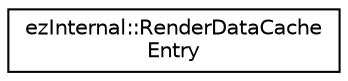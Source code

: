 digraph "Graphical Class Hierarchy"
{
 // LATEX_PDF_SIZE
  edge [fontname="Helvetica",fontsize="10",labelfontname="Helvetica",labelfontsize="10"];
  node [fontname="Helvetica",fontsize="10",shape=record];
  rankdir="LR";
  Node0 [label="ezInternal::RenderDataCache\lEntry",height=0.2,width=0.4,color="black", fillcolor="white", style="filled",URL="$d4/dec/structez_internal_1_1_render_data_cache_entry.htm",tooltip=" "];
}
